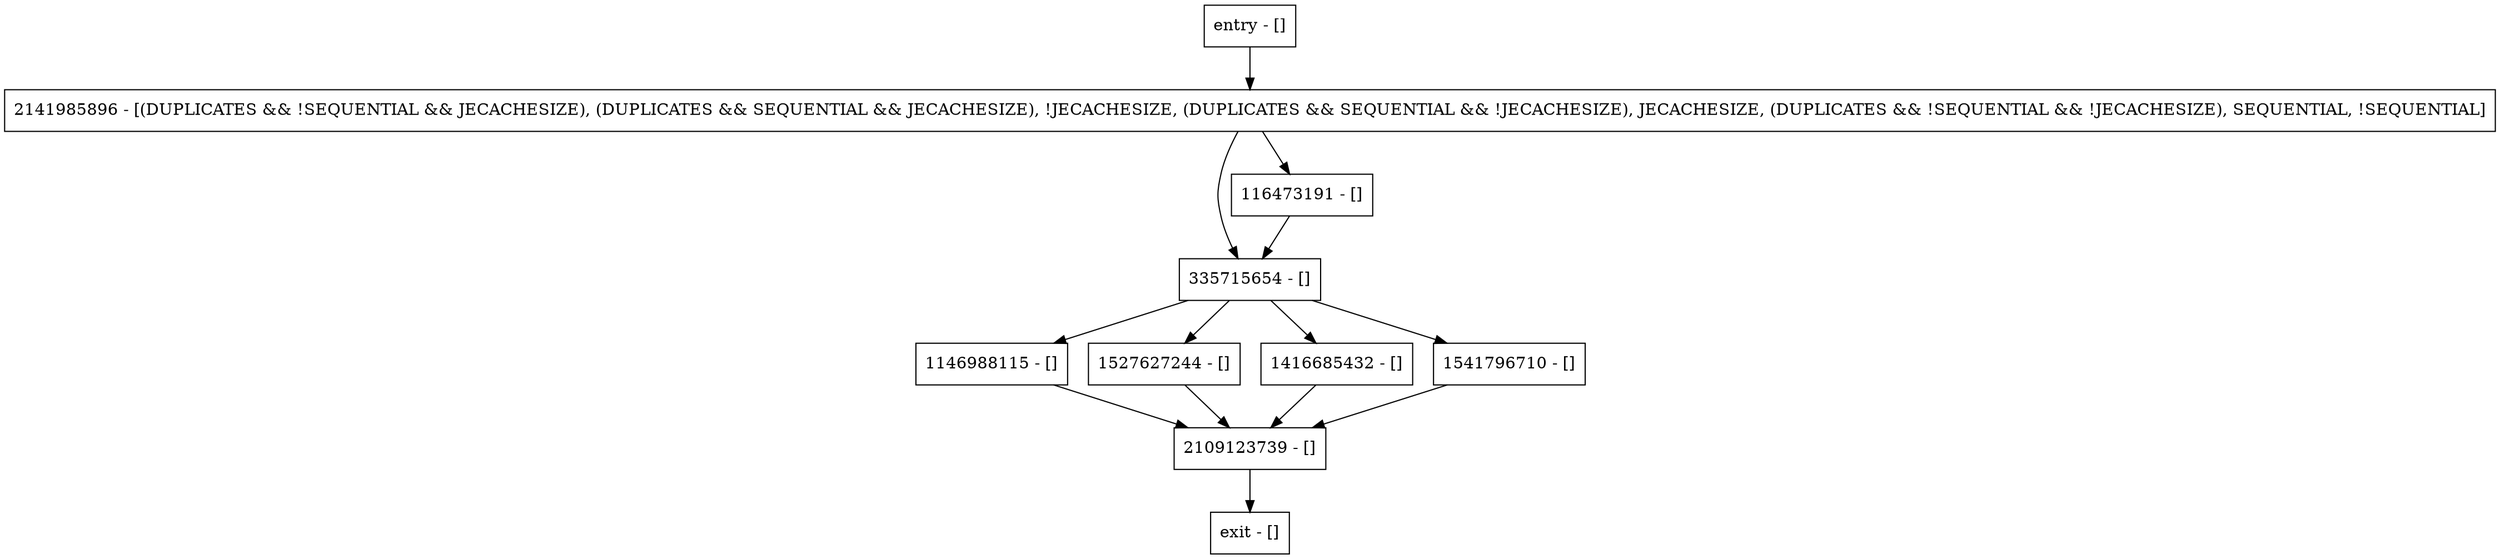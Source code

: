 digraph run {
node [shape=record];
2109123739 [label="2109123739 - []"];
entry [label="entry - []"];
exit [label="exit - []"];
335715654 [label="335715654 - []"];
116473191 [label="116473191 - []"];
1146988115 [label="1146988115 - []"];
2141985896 [label="2141985896 - [(DUPLICATES && !SEQUENTIAL && JECACHESIZE), (DUPLICATES && SEQUENTIAL && JECACHESIZE), !JECACHESIZE, (DUPLICATES && SEQUENTIAL && !JECACHESIZE), JECACHESIZE, (DUPLICATES && !SEQUENTIAL && !JECACHESIZE), SEQUENTIAL, !SEQUENTIAL]"];
1527627244 [label="1527627244 - []"];
1416685432 [label="1416685432 - []"];
1541796710 [label="1541796710 - []"];
entry;
exit;
2109123739 -> exit;
entry -> 2141985896;
335715654 -> 1146988115;
335715654 -> 1527627244;
335715654 -> 1416685432;
335715654 -> 1541796710;
116473191 -> 335715654;
1146988115 -> 2109123739;
2141985896 -> 335715654;
2141985896 -> 116473191;
1527627244 -> 2109123739;
1416685432 -> 2109123739;
1541796710 -> 2109123739;
}
